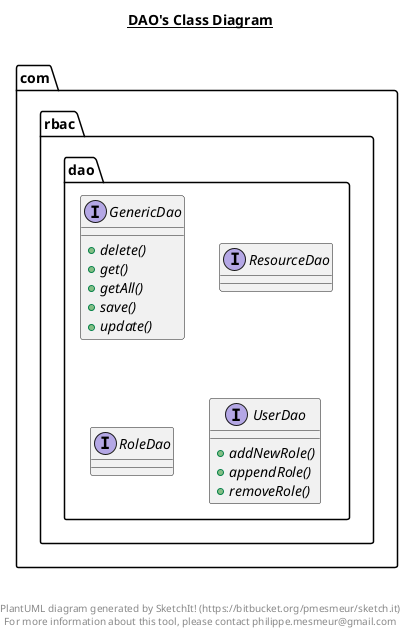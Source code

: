 @startuml

title __DAO's Class Diagram__\n

  namespace com.rbac {
    namespace dao {
      interface com.rbac.dao.GenericDao {
          {abstract} + delete()
          {abstract} + get()
          {abstract} + getAll()
          {abstract} + save()
          {abstract} + update()
      }
    }
  }
  

  namespace com.rbac {
    namespace dao {
      interface com.rbac.dao.ResourceDao {
      }
    }
  }
  

  namespace com.rbac {
    namespace dao {
      interface com.rbac.dao.RoleDao {
      }
    }
  }
  

  namespace com.rbac {
    namespace dao {
      interface com.rbac.dao.UserDao {
          {abstract} + addNewRole()
          {abstract} + appendRole()
          {abstract} + removeRole()
      }
    }
  }
  



right footer


PlantUML diagram generated by SketchIt! (https://bitbucket.org/pmesmeur/sketch.it)
For more information about this tool, please contact philippe.mesmeur@gmail.com
endfooter

@enduml
